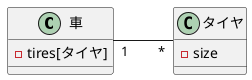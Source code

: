 @startuml 演習3-4_クラス図
left to right direction
class "車" as car {
- tires[タイヤ]
}
class "タイヤ" as taire {
- size
}
car "1" --"*" taire
@enduml